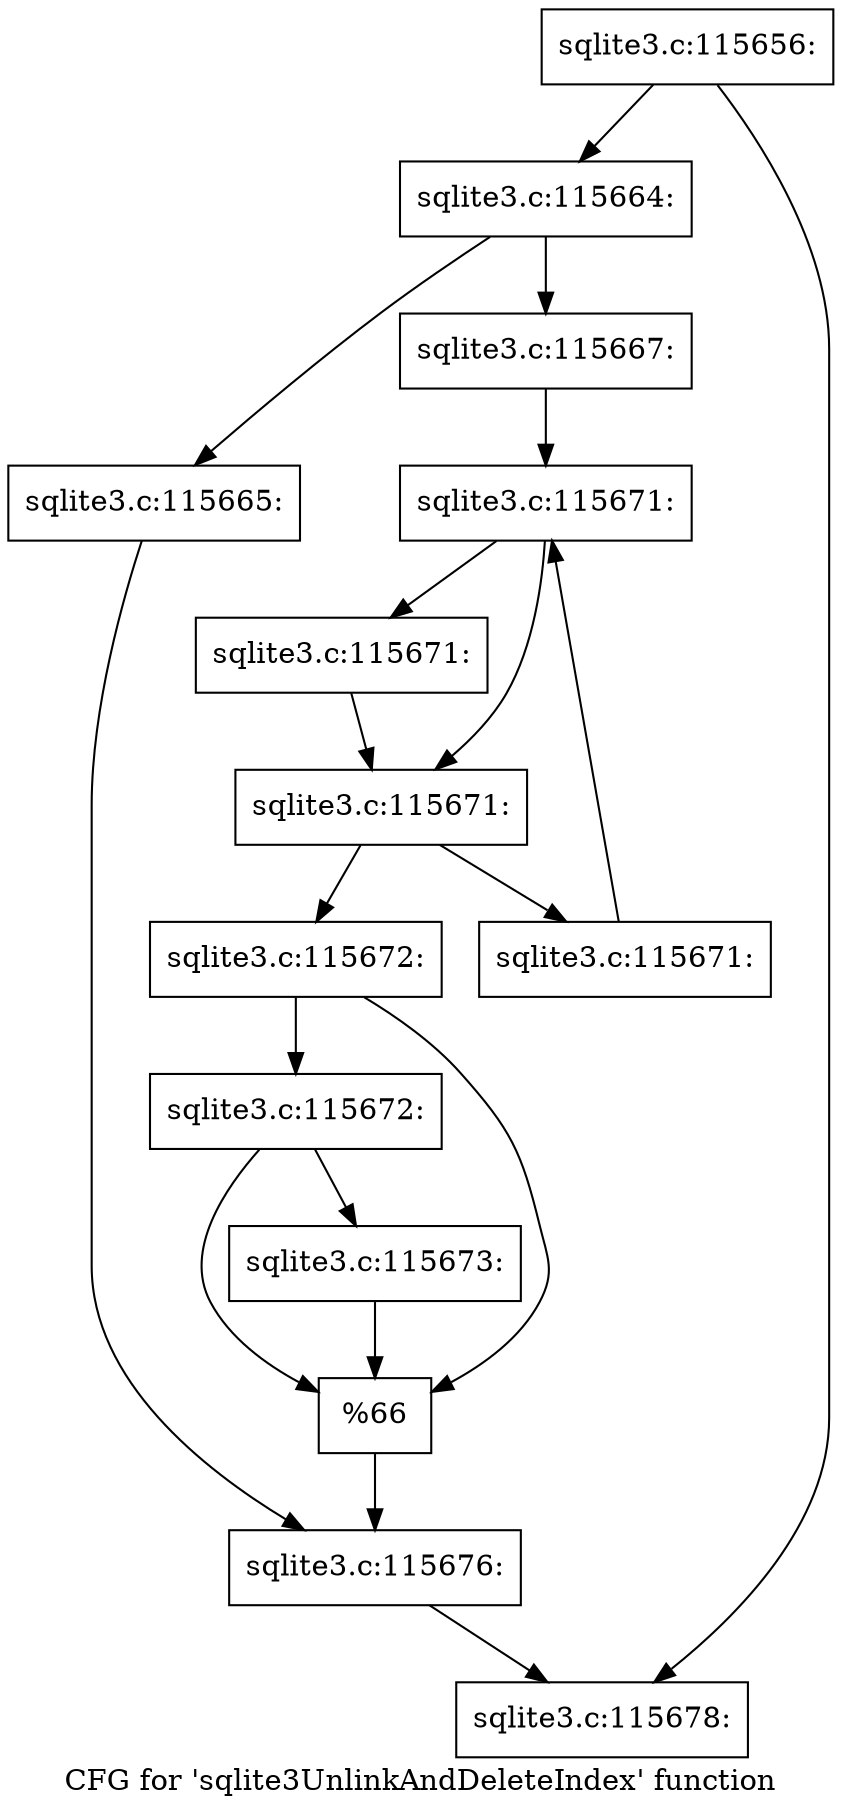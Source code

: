 digraph "CFG for 'sqlite3UnlinkAndDeleteIndex' function" {
	label="CFG for 'sqlite3UnlinkAndDeleteIndex' function";

	Node0x55c0f83ed7f0 [shape=record,label="{sqlite3.c:115656:}"];
	Node0x55c0f83ed7f0 -> Node0x55c0f83f11d0;
	Node0x55c0f83ed7f0 -> Node0x55c0f83f1220;
	Node0x55c0f83f11d0 [shape=record,label="{sqlite3.c:115664:}"];
	Node0x55c0f83f11d0 -> Node0x55c0f83f1560;
	Node0x55c0f83f11d0 -> Node0x55c0f83f1600;
	Node0x55c0f83f1560 [shape=record,label="{sqlite3.c:115665:}"];
	Node0x55c0f83f1560 -> Node0x55c0f83f15b0;
	Node0x55c0f83f1600 [shape=record,label="{sqlite3.c:115667:}"];
	Node0x55c0f83f1600 -> Node0x55c0f83f2a90;
	Node0x55c0f83f2a90 [shape=record,label="{sqlite3.c:115671:}"];
	Node0x55c0f83f2a90 -> Node0x55c0f83f2cc0;
	Node0x55c0f83f2a90 -> Node0x55c0f83f2c70;
	Node0x55c0f83f2cc0 [shape=record,label="{sqlite3.c:115671:}"];
	Node0x55c0f83f2cc0 -> Node0x55c0f83f2c70;
	Node0x55c0f83f2c70 [shape=record,label="{sqlite3.c:115671:}"];
	Node0x55c0f83f2c70 -> Node0x55c0f83f3410;
	Node0x55c0f83f2c70 -> Node0x55c0f83f2bf0;
	Node0x55c0f83f3410 [shape=record,label="{sqlite3.c:115671:}"];
	Node0x55c0f83f3410 -> Node0x55c0f83f2a90;
	Node0x55c0f83f2bf0 [shape=record,label="{sqlite3.c:115672:}"];
	Node0x55c0f83f2bf0 -> Node0x55c0f83f3b20;
	Node0x55c0f83f2bf0 -> Node0x55c0f83f3ad0;
	Node0x55c0f83f3b20 [shape=record,label="{sqlite3.c:115672:}"];
	Node0x55c0f83f3b20 -> Node0x55c0f83f3a80;
	Node0x55c0f83f3b20 -> Node0x55c0f83f3ad0;
	Node0x55c0f83f3a80 [shape=record,label="{sqlite3.c:115673:}"];
	Node0x55c0f83f3a80 -> Node0x55c0f83f3ad0;
	Node0x55c0f83f3ad0 [shape=record,label="{%66}"];
	Node0x55c0f83f3ad0 -> Node0x55c0f83f15b0;
	Node0x55c0f83f15b0 [shape=record,label="{sqlite3.c:115676:}"];
	Node0x55c0f83f15b0 -> Node0x55c0f83f1220;
	Node0x55c0f83f1220 [shape=record,label="{sqlite3.c:115678:}"];
}
